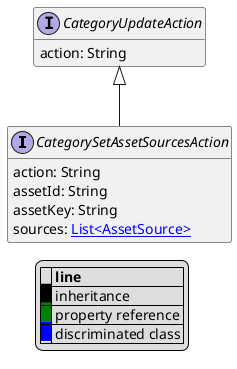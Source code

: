 @startuml

hide empty fields
hide empty methods
legend
|= |= line |
|<back:black>   </back>| inheritance |
|<back:green>   </back>| property reference |
|<back:blue>   </back>| discriminated class |
endlegend
interface CategorySetAssetSourcesAction [[CategorySetAssetSourcesAction.svg]] extends CategoryUpdateAction {
    action: String
    assetId: String
    assetKey: String
    sources: [[AssetSource.svg List<AssetSource>]]
}
interface CategoryUpdateAction [[CategoryUpdateAction.svg]]  {
    action: String
}





@enduml
